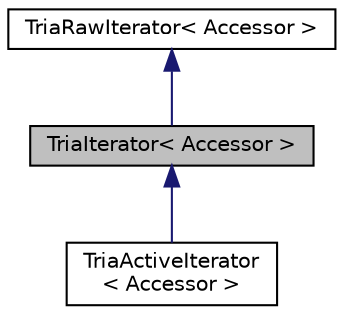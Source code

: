 digraph "TriaIterator&lt; Accessor &gt;"
{
 // LATEX_PDF_SIZE
  edge [fontname="Helvetica",fontsize="10",labelfontname="Helvetica",labelfontsize="10"];
  node [fontname="Helvetica",fontsize="10",shape=record];
  Node1 [label="TriaIterator\< Accessor \>",height=0.2,width=0.4,color="black", fillcolor="grey75", style="filled", fontcolor="black",tooltip=" "];
  Node2 -> Node1 [dir="back",color="midnightblue",fontsize="10",style="solid",fontname="Helvetica"];
  Node2 [label="TriaRawIterator\< Accessor \>",height=0.2,width=0.4,color="black", fillcolor="white", style="filled",URL="$classTriaRawIterator.html",tooltip=" "];
  Node1 -> Node3 [dir="back",color="midnightblue",fontsize="10",style="solid",fontname="Helvetica"];
  Node3 [label="TriaActiveIterator\l\< Accessor \>",height=0.2,width=0.4,color="black", fillcolor="white", style="filled",URL="$classTriaActiveIterator.html",tooltip=" "];
}
